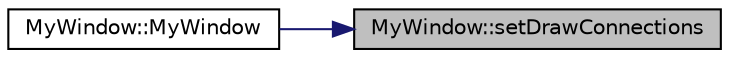 digraph "MyWindow::setDrawConnections"
{
 // LATEX_PDF_SIZE
  edge [fontname="Helvetica",fontsize="10",labelfontname="Helvetica",labelfontsize="10"];
  node [fontname="Helvetica",fontsize="10",shape=record];
  rankdir="RL";
  Node1 [label="MyWindow::setDrawConnections",height=0.2,width=0.4,color="black", fillcolor="grey75", style="filled", fontcolor="black",tooltip=" "];
  Node1 -> Node2 [dir="back",color="midnightblue",fontsize="10",style="solid",fontname="Helvetica"];
  Node2 [label="MyWindow::MyWindow",height=0.2,width=0.4,color="black", fillcolor="white", style="filled",URL="$classMyWindow.html#ae0ae4de3a21d55202f428bd6bf5656d9",tooltip=" "];
}
